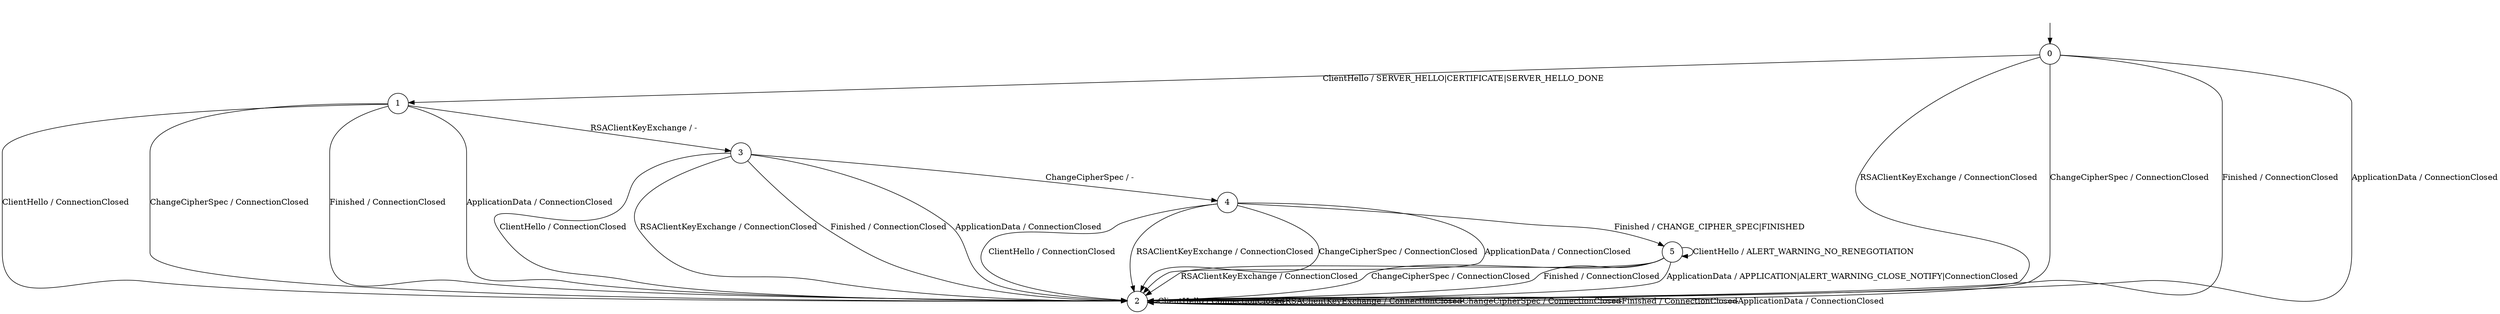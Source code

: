 digraph g {
__start0 [label="" shape="none"];

	s0 [shape="circle" label="0"];
	s1 [shape="circle" label="1"];
	s2 [shape="circle" label="2"];
	s3 [shape="circle" label="3"];
	s4 [shape="circle" label="4"];
	s5 [shape="circle" label="5"];
	s0 -> s1 [label="ClientHello / SERVER_HELLO|CERTIFICATE|SERVER_HELLO_DONE"];
	s0 -> s2 [label="RSAClientKeyExchange / ConnectionClosed"];
	s0 -> s2 [label="ChangeCipherSpec / ConnectionClosed"];
	s0 -> s2 [label="Finished / ConnectionClosed"];
	s0 -> s2 [label="ApplicationData / ConnectionClosed"];
	s1 -> s2 [label="ClientHello / ConnectionClosed"];
	s1 -> s3 [label="RSAClientKeyExchange / -"];
	s1 -> s2 [label="ChangeCipherSpec / ConnectionClosed"];
	s1 -> s2 [label="Finished / ConnectionClosed"];
	s1 -> s2 [label="ApplicationData / ConnectionClosed"];
	s2 -> s2 [label="ClientHello / ConnectionClosed"];
	s2 -> s2 [label="RSAClientKeyExchange / ConnectionClosed"];
	s2 -> s2 [label="ChangeCipherSpec / ConnectionClosed"];
	s2 -> s2 [label="Finished / ConnectionClosed"];
	s2 -> s2 [label="ApplicationData / ConnectionClosed"];
	s3 -> s2 [label="ClientHello / ConnectionClosed"];
	s3 -> s2 [label="RSAClientKeyExchange / ConnectionClosed"];
	s3 -> s4 [label="ChangeCipherSpec / -"];
	s3 -> s2 [label="Finished / ConnectionClosed"];
	s3 -> s2 [label="ApplicationData / ConnectionClosed"];
	s4 -> s2 [label="ClientHello / ConnectionClosed"];
	s4 -> s2 [label="RSAClientKeyExchange / ConnectionClosed"];
	s4 -> s2 [label="ChangeCipherSpec / ConnectionClosed"];
	s4 -> s5 [label="Finished / CHANGE_CIPHER_SPEC|FINISHED"];
	s4 -> s2 [label="ApplicationData / ConnectionClosed"];
	s5 -> s5 [label="ClientHello / ALERT_WARNING_NO_RENEGOTIATION"];
	s5 -> s2 [label="RSAClientKeyExchange / ConnectionClosed"];
	s5 -> s2 [label="ChangeCipherSpec / ConnectionClosed"];
	s5 -> s2 [label="Finished / ConnectionClosed"];
	s5 -> s2 [label="ApplicationData / APPLICATION|ALERT_WARNING_CLOSE_NOTIFY|ConnectionClosed"];

__start0 -> s0;
}
